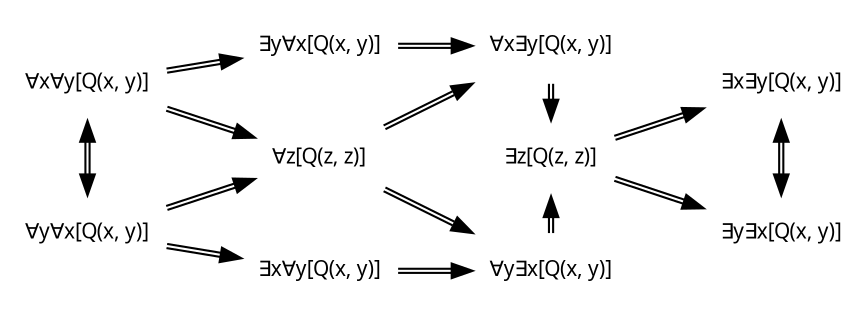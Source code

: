 digraph{
    node[fontname="Consola", fontsize="10"];
    edge[fontname="Consola", fontsize="10"];
    graph[fontname="Consola", fontsize="10", charset="utf-8"];
    graph[compound="true", clusterrank="global", newrank="true"];

    node[shape="plaintext"];
    edge[color="black:black"];
    graph[pagedir="TL", rankdir="LR", splines="line"];


        {rank="same"; AxAy[label="∀x∀y[Q(x, y)]"];                           AyAx[label="∀y∀x[Q(x, y)]"];}
        {rank="same"; EyAx[label="∃y∀x[Q(x, y)]"]; Az[label= "∀z[Q(z, z)]"]; ExAy[label="∃x∀y[Q(x, y)]"];}
        {rank="same"; AxEy[label="∀x∃y[Q(x, y)]"]; Ez[label= "∃z[Q(z, z)]"]; AyEx[label="∀y∃x[Q(x, y)]"];}
        {rank="same"; ExEy[label="∃x∃y[Q(x, y)]"];                           EyEx[label="∃y∃x[Q(x, y)]"];}


        AxAy->AyAx[dir="both", minlen="2"]; AxEy->Ez;             ExEy->EyEx[dir="both", minlen="2"];
                                            Ez->AyEx[dir="back"];

        AxAy->EyAx;             EyAx->AxEy; Ez->ExEy;
        AxAy->Az;               Az->AxEy;   Ez->EyEx;
        AyAx->Az;               Az->AyEx;
        AyAx->ExAy;             ExAy->AyEx;

}
